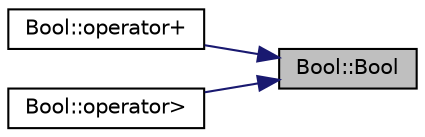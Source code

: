 digraph "Bool::Bool"
{
 // LATEX_PDF_SIZE
  bgcolor="transparent";
  edge [fontname="Helvetica",fontsize="10",labelfontname="Helvetica",labelfontsize="10"];
  node [fontname="Helvetica",fontsize="10",shape=record];
  rankdir="RL";
  Node1 [label="Bool::Bool",height=0.2,width=0.4,color="black", fillcolor="grey75", style="filled", fontcolor="black",tooltip=" "];
  Node1 -> Node2 [dir="back",color="midnightblue",fontsize="10",style="solid",fontname="Helvetica"];
  Node2 [label="Bool::operator+",height=0.2,width=0.4,color="black",URL="$structBool.html#a6f4ecdec19082e896cffce66e6b6e7cc",tooltip=" "];
  Node1 -> Node3 [dir="back",color="midnightblue",fontsize="10",style="solid",fontname="Helvetica"];
  Node3 [label="Bool::operator\>",height=0.2,width=0.4,color="black",URL="$structBool.html#a7baecbc58992eb06157fbbbaa560be0b",tooltip=" "];
}
